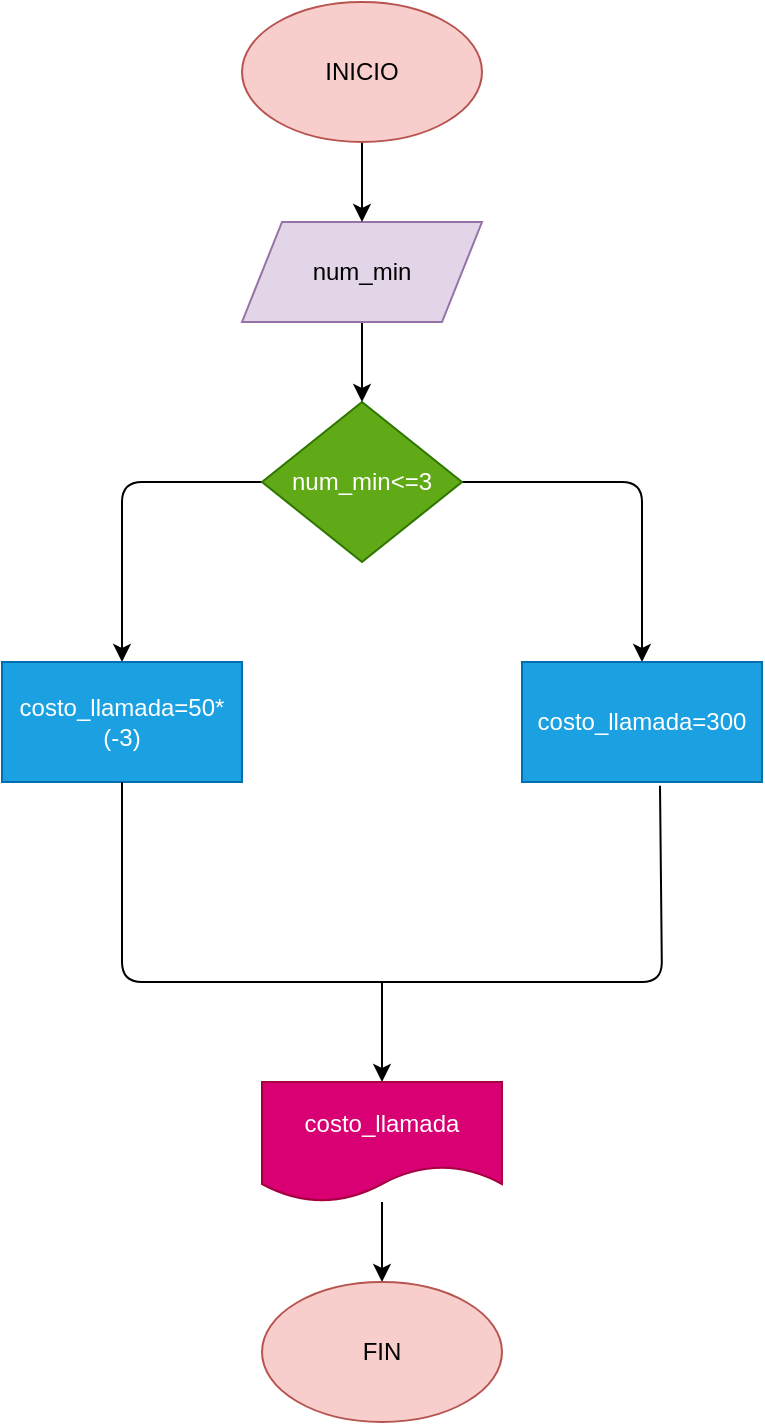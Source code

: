<mxfile>
    <diagram id="YWRcH5TlRCCkLnhKNb7f" name="Página-1">
        <mxGraphModel dx="1309" dy="303" grid="1" gridSize="10" guides="1" tooltips="1" connect="1" arrows="1" fold="1" page="1" pageScale="1" pageWidth="827" pageHeight="1169" math="0" shadow="0">
            <root>
                <mxCell id="0"/>
                <mxCell id="1" parent="0"/>
                <mxCell id="11" style="edgeStyle=none;html=1;" edge="1" parent="1" source="8">
                    <mxGeometry relative="1" as="geometry">
                        <mxPoint x="-190" y="440" as="targetPoint"/>
                        <Array as="points">
                            <mxPoint x="-190" y="350"/>
                        </Array>
                    </mxGeometry>
                </mxCell>
                <mxCell id="15" style="edgeStyle=none;html=1;" edge="1" parent="1" source="8">
                    <mxGeometry relative="1" as="geometry">
                        <mxPoint x="-450" y="440" as="targetPoint"/>
                        <Array as="points">
                            <mxPoint x="-450" y="350"/>
                        </Array>
                    </mxGeometry>
                </mxCell>
                <mxCell id="8" value="num_min&amp;lt;=3" style="rhombus;whiteSpace=wrap;html=1;fillColor=#60a917;fontColor=#ffffff;strokeColor=#2D7600;" vertex="1" parent="1">
                    <mxGeometry x="-380" y="310" width="100" height="80" as="geometry"/>
                </mxCell>
                <mxCell id="17" value="costo_llamada=50*(-3)" style="rounded=0;whiteSpace=wrap;html=1;fillColor=#1ba1e2;fontColor=#ffffff;strokeColor=#006EAF;" vertex="1" parent="1">
                    <mxGeometry x="-510" y="440" width="120" height="60" as="geometry"/>
                </mxCell>
                <mxCell id="18" value="costo_llamada=300" style="rounded=0;whiteSpace=wrap;html=1;fillColor=#1ba1e2;fontColor=#ffffff;strokeColor=#006EAF;" vertex="1" parent="1">
                    <mxGeometry x="-250" y="440" width="120" height="60" as="geometry"/>
                </mxCell>
                <mxCell id="20" value="" style="endArrow=none;html=1;entryX=0.575;entryY=1.031;entryDx=0;entryDy=0;entryPerimeter=0;" edge="1" parent="1" target="18">
                    <mxGeometry width="50" height="50" relative="1" as="geometry">
                        <mxPoint x="-410" y="600" as="sourcePoint"/>
                        <mxPoint x="-310" y="530" as="targetPoint"/>
                        <Array as="points">
                            <mxPoint x="-360" y="600"/>
                            <mxPoint x="-180" y="600"/>
                        </Array>
                    </mxGeometry>
                </mxCell>
                <mxCell id="21" value="" style="endArrow=none;html=1;entryX=0.5;entryY=1;entryDx=0;entryDy=0;" edge="1" parent="1" target="17">
                    <mxGeometry width="50" height="50" relative="1" as="geometry">
                        <mxPoint x="-370" y="600" as="sourcePoint"/>
                        <mxPoint x="-310" y="530" as="targetPoint"/>
                        <Array as="points">
                            <mxPoint x="-450" y="600"/>
                        </Array>
                    </mxGeometry>
                </mxCell>
                <mxCell id="28" style="edgeStyle=none;html=1;" edge="1" parent="1" source="24">
                    <mxGeometry relative="1" as="geometry">
                        <mxPoint x="-320" y="750" as="targetPoint"/>
                    </mxGeometry>
                </mxCell>
                <mxCell id="24" value="costo_llamada" style="shape=document;whiteSpace=wrap;html=1;boundedLbl=1;fillColor=#d80073;fontColor=#ffffff;strokeColor=#A50040;" vertex="1" parent="1">
                    <mxGeometry x="-380" y="650" width="120" height="60" as="geometry"/>
                </mxCell>
                <mxCell id="25" value="" style="endArrow=classic;html=1;" edge="1" parent="1" target="24">
                    <mxGeometry width="50" height="50" relative="1" as="geometry">
                        <mxPoint x="-320" y="600" as="sourcePoint"/>
                        <mxPoint x="-310" y="600" as="targetPoint"/>
                    </mxGeometry>
                </mxCell>
                <mxCell id="29" value="FIN" style="ellipse;whiteSpace=wrap;html=1;fillColor=#f8cecc;strokeColor=#b85450;" vertex="1" parent="1">
                    <mxGeometry x="-380" y="750" width="120" height="70" as="geometry"/>
                </mxCell>
                <mxCell id="31" style="edgeStyle=none;html=1;entryX=0.5;entryY=0;entryDx=0;entryDy=0;" edge="1" parent="1" source="30" target="8">
                    <mxGeometry relative="1" as="geometry"/>
                </mxCell>
                <mxCell id="30" value="num_min" style="shape=parallelogram;perimeter=parallelogramPerimeter;whiteSpace=wrap;html=1;fixedSize=1;fillColor=#e1d5e7;strokeColor=#9673a6;" vertex="1" parent="1">
                    <mxGeometry x="-390" y="220" width="120" height="50" as="geometry"/>
                </mxCell>
                <mxCell id="36" style="edgeStyle=none;html=1;entryX=0.5;entryY=0;entryDx=0;entryDy=0;" edge="1" parent="1" source="32" target="30">
                    <mxGeometry relative="1" as="geometry"/>
                </mxCell>
                <mxCell id="32" value="INICIO" style="ellipse;whiteSpace=wrap;html=1;fillColor=#f8cecc;strokeColor=#b85450;" vertex="1" parent="1">
                    <mxGeometry x="-390" y="110" width="120" height="70" as="geometry"/>
                </mxCell>
            </root>
        </mxGraphModel>
    </diagram>
</mxfile>